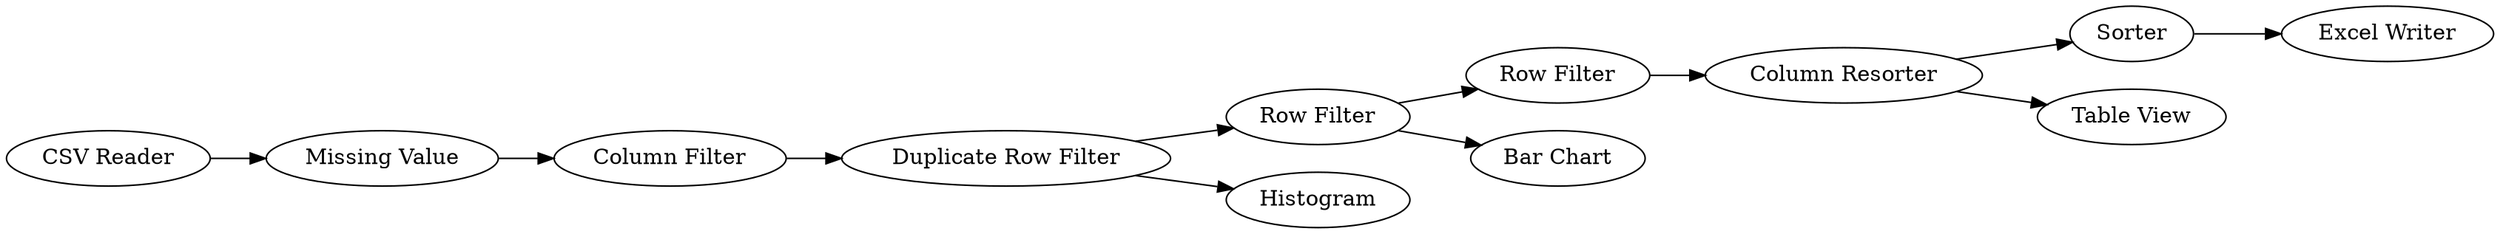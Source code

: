 digraph {
	5 -> 8
	4 -> 5
	1 -> 2
	8 -> 9
	9 -> 11
	3 -> 4
	5 -> 7
	11 -> 12
	9 -> 10
	2 -> 3
	4 -> 6
	5 [label="Row Filter"]
	1 [label="CSV Reader"]
	7 [label="Bar Chart"]
	9 [label="Column Resorter"]
	11 [label=Sorter]
	4 [label="Duplicate Row Filter"]
	6 [label=Histogram]
	8 [label="Row Filter"]
	12 [label="Excel Writer"]
	3 [label="Column Filter"]
	2 [label="Missing Value"]
	10 [label="Table View"]
	rankdir=LR
}
